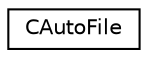 digraph "Graphical Class Hierarchy"
{
  edge [fontname="Helvetica",fontsize="10",labelfontname="Helvetica",labelfontsize="10"];
  node [fontname="Helvetica",fontsize="10",shape=record];
  rankdir="LR";
  Node0 [label="CAutoFile",height=0.2,width=0.4,color="black", fillcolor="white", style="filled",URL="$df/dc9/class_c_auto_file.html",tooltip="RAII wrapper for FILE*. "];
}
